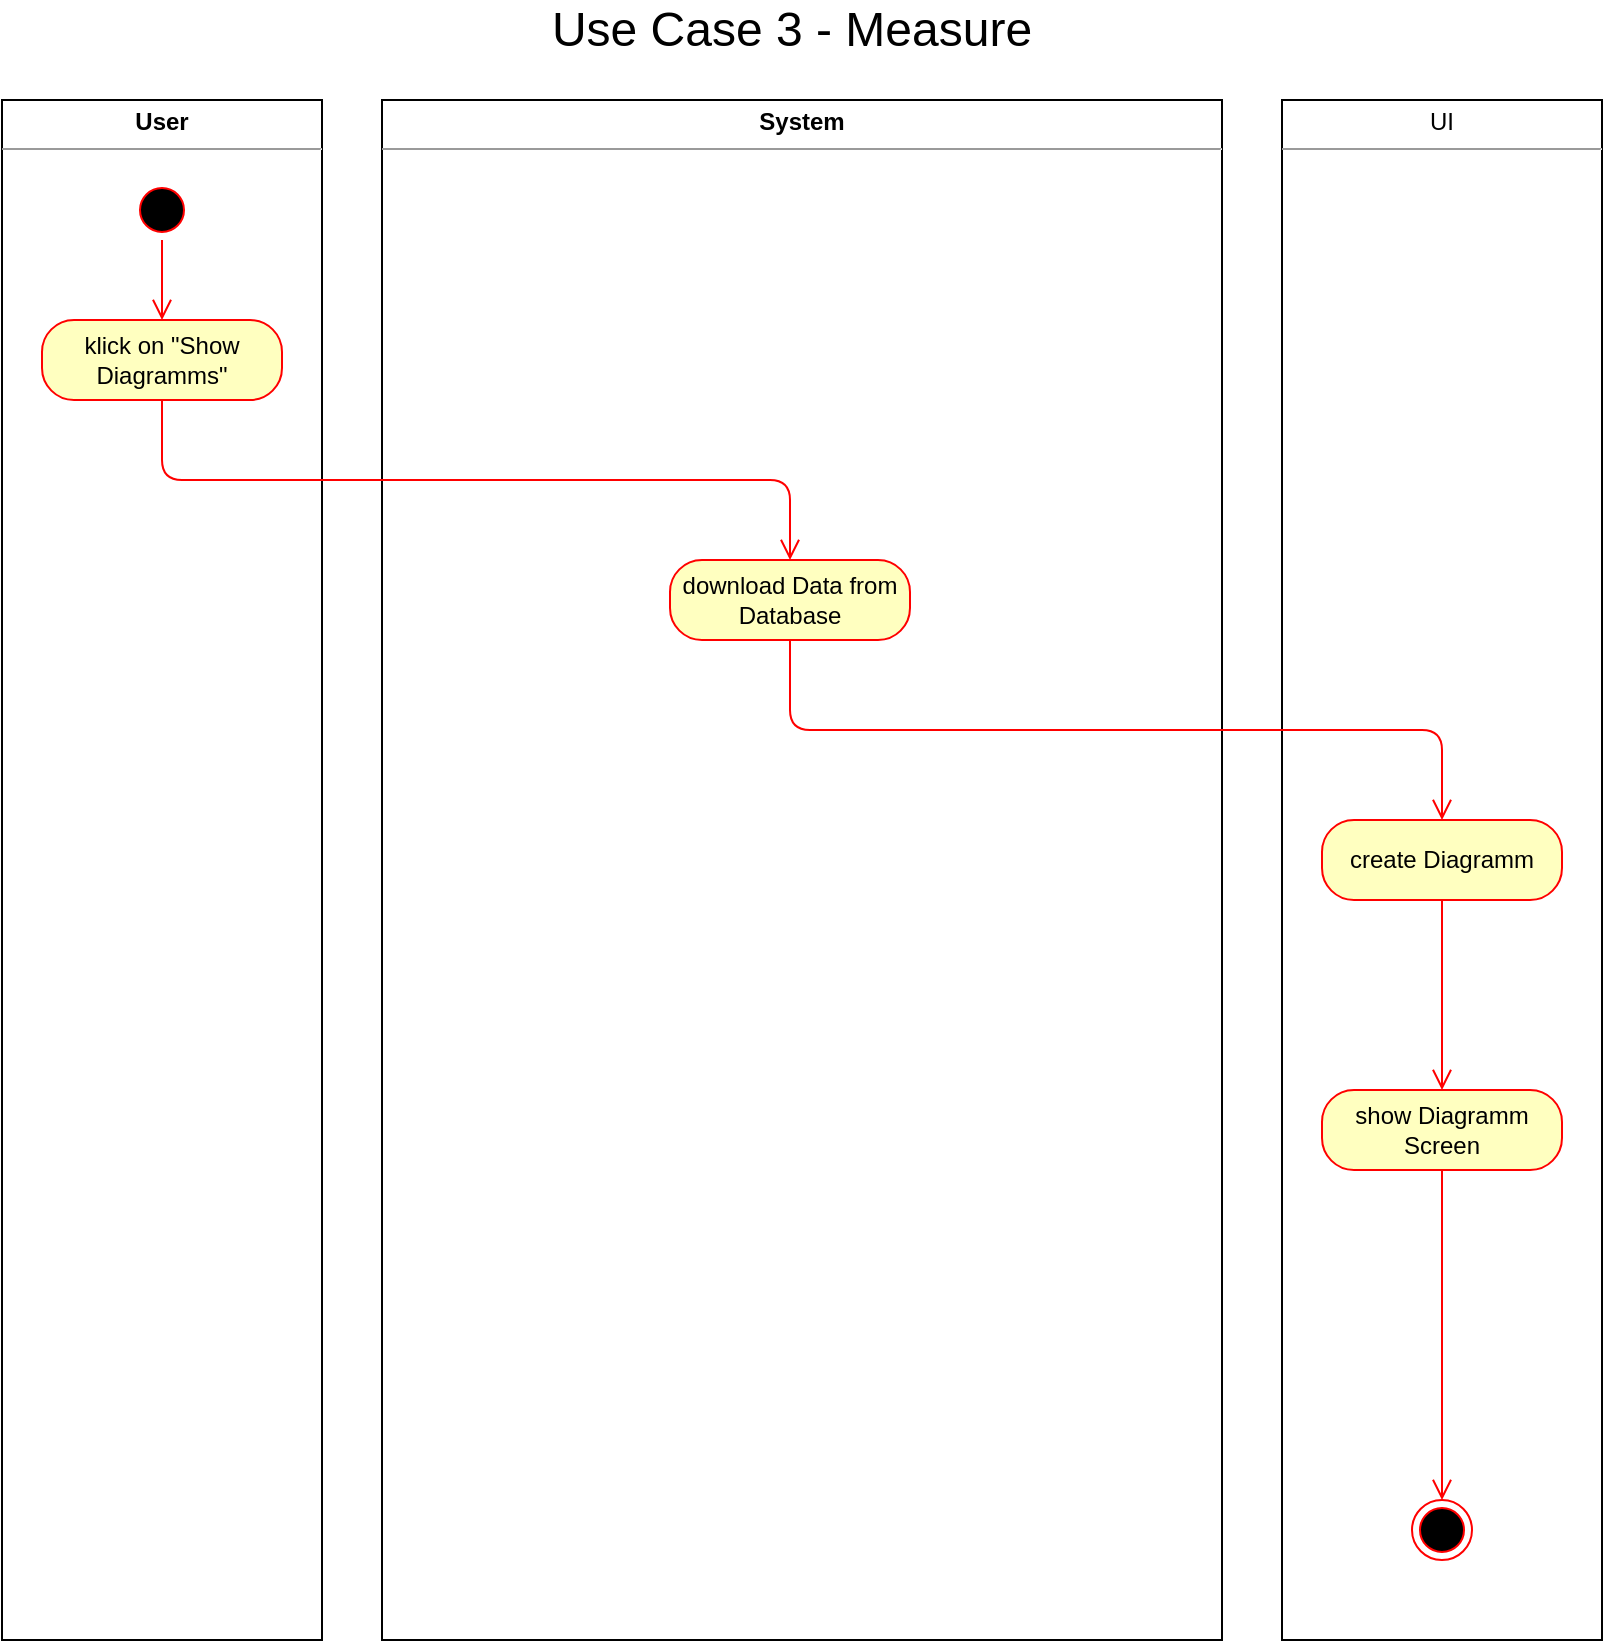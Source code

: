 <mxfile version="14.4.3" type="device"><diagram id="f9rPAaGv8muA6lNjLjqE" name="Page-1"><mxGraphModel dx="1422" dy="822" grid="1" gridSize="10" guides="1" tooltips="1" connect="1" arrows="1" fold="1" page="1" pageScale="1" pageWidth="827" pageHeight="1169" math="0" shadow="0"><root><mxCell id="0"/><mxCell id="1" parent="0"/><mxCell id="n0K0FlDOHIqg0ATt32JZ-51" value="&lt;p style=&quot;margin: 4px 0px 0px&quot; align=&quot;center&quot;&gt;&lt;b&gt;User&lt;/b&gt;&lt;/p&gt;&lt;hr size=&quot;1&quot; align=&quot;center&quot;&gt;&lt;div style=&quot;height: 2px&quot; align=&quot;center&quot;&gt;&lt;/div&gt;" style="verticalAlign=top;align=center;overflow=fill;fontSize=12;fontFamily=Helvetica;html=1;" parent="1" vertex="1"><mxGeometry x="20" y="70" width="160" height="770" as="geometry"/></mxCell><mxCell id="n0K0FlDOHIqg0ATt32JZ-53" value="&lt;p style=&quot;margin: 4px 0px 0px&quot; align=&quot;center&quot;&gt;UI&lt;br&gt;&lt;/p&gt;&lt;hr size=&quot;1&quot; align=&quot;center&quot;&gt;&lt;div style=&quot;height: 2px&quot; align=&quot;center&quot;&gt;&lt;/div&gt;" style="verticalAlign=top;align=center;overflow=fill;fontSize=12;fontFamily=Helvetica;html=1;" parent="1" vertex="1"><mxGeometry x="660" y="70" width="160" height="770" as="geometry"/></mxCell><mxCell id="n0K0FlDOHIqg0ATt32JZ-54" value="&lt;p style=&quot;margin: 4px 0px 0px&quot; align=&quot;center&quot;&gt;&lt;b&gt;System&lt;br&gt;&lt;/b&gt;&lt;/p&gt;&lt;hr size=&quot;1&quot; align=&quot;center&quot;&gt;&lt;div style=&quot;height: 2px&quot; align=&quot;center&quot;&gt;&lt;/div&gt;" style="verticalAlign=top;align=center;overflow=fill;fontSize=12;fontFamily=Helvetica;html=1;" parent="1" vertex="1"><mxGeometry x="210" y="70" width="420" height="770" as="geometry"/></mxCell><mxCell id="n0K0FlDOHIqg0ATt32JZ-58" value="" style="ellipse;html=1;shape=startState;fillColor=#000000;strokeColor=#ff0000;" parent="1" vertex="1"><mxGeometry x="85" y="110" width="30" height="30" as="geometry"/></mxCell><mxCell id="UShjSeuq5uzrtK9u0A6Q-8" value="" style="edgeStyle=orthogonalEdgeStyle;html=1;verticalAlign=bottom;endArrow=open;endSize=8;strokeColor=#ff0000;" parent="1" edge="1"><mxGeometry relative="1" as="geometry"><mxPoint x="699.97" y="500" as="targetPoint"/><mxPoint x="699.97" y="500" as="sourcePoint"/><Array as="points"><mxPoint x="699.97" y="500"/></Array></mxGeometry></mxCell><mxCell id="UShjSeuq5uzrtK9u0A6Q-44" value="" style="edgeStyle=orthogonalEdgeStyle;html=1;verticalAlign=bottom;endArrow=open;endSize=8;strokeColor=#ff0000;" parent="1" edge="1"><mxGeometry relative="1" as="geometry"><mxPoint x="140" y="690" as="targetPoint"/><mxPoint x="140" y="690" as="sourcePoint"/></mxGeometry></mxCell><mxCell id="UShjSeuq5uzrtK9u0A6Q-56" value="" style="ellipse;html=1;shape=endState;fillColor=#000000;strokeColor=#ff0000;" parent="1" vertex="1"><mxGeometry x="725" y="770" width="30" height="30" as="geometry"/></mxCell><mxCell id="RBt4AGQjrtckRbdhFuWm-1" style="edgeStyle=orthogonalEdgeStyle;orthogonalLoop=1;jettySize=auto;html=1;endArrow=open;endSize=8;strokeColor=#ff0000;exitX=0.5;exitY=1;exitDx=0;exitDy=0;" edge="1" parent="1" source="9GX3ajlvQ_5G0iJhpfO5-10" target="aSxXgHa3V8pkT4j0wUZJ-2"><mxGeometry relative="1" as="geometry"/></mxCell><mxCell id="9GX3ajlvQ_5G0iJhpfO5-10" value="klick on &quot;Show Diagramms&quot;" style="rounded=1;whiteSpace=wrap;html=1;arcSize=40;fontColor=#000000;fillColor=#ffffc0;strokeColor=#ff0000;" parent="1" vertex="1"><mxGeometry x="40" y="180" width="120" height="40" as="geometry"/></mxCell><mxCell id="aSxXgHa3V8pkT4j0wUZJ-1" value="Use Case 3 - Measure" style="text;html=1;strokeColor=none;fillColor=none;align=center;verticalAlign=middle;whiteSpace=wrap;rounded=0;fontSize=24;" parent="1" vertex="1"><mxGeometry x="20" y="20" width="790" height="30" as="geometry"/></mxCell><mxCell id="RBt4AGQjrtckRbdhFuWm-3" style="edgeStyle=orthogonalEdgeStyle;orthogonalLoop=1;jettySize=auto;html=1;endArrow=open;endSize=8;strokeColor=#ff0000;exitX=0.5;exitY=1;exitDx=0;exitDy=0;" edge="1" parent="1" source="aSxXgHa3V8pkT4j0wUZJ-16" target="RBt4AGQjrtckRbdhFuWm-2"><mxGeometry relative="1" as="geometry"/></mxCell><mxCell id="aSxXgHa3V8pkT4j0wUZJ-2" value="download Data from Database" style="rounded=1;whiteSpace=wrap;html=1;arcSize=40;fontColor=#000000;fillColor=#ffffc0;strokeColor=#ff0000;" parent="1" vertex="1"><mxGeometry x="354" y="300" width="120" height="40" as="geometry"/></mxCell><mxCell id="aSxXgHa3V8pkT4j0wUZJ-6" value="" style="edgeStyle=orthogonalEdgeStyle;html=1;verticalAlign=bottom;endArrow=open;endSize=8;strokeColor=#ff0000;entryX=0.5;entryY=0;entryDx=0;entryDy=0;exitX=0.5;exitY=1;exitDx=0;exitDy=0;" parent="1" source="n0K0FlDOHIqg0ATt32JZ-58" target="9GX3ajlvQ_5G0iJhpfO5-10" edge="1"><mxGeometry relative="1" as="geometry"><mxPoint x="419.5" y="350" as="targetPoint"/><mxPoint x="419.5" y="150" as="sourcePoint"/></mxGeometry></mxCell><mxCell id="RBt4AGQjrtckRbdhFuWm-4" value="" style="edgeStyle=orthogonalEdgeStyle;orthogonalLoop=1;jettySize=auto;html=1;endArrow=open;endSize=8;strokeColor=#ff0000;" edge="1" parent="1" source="RBt4AGQjrtckRbdhFuWm-2" target="UShjSeuq5uzrtK9u0A6Q-56"><mxGeometry relative="1" as="geometry"/></mxCell><mxCell id="RBt4AGQjrtckRbdhFuWm-2" value="show Diagramm Screen" style="rounded=1;whiteSpace=wrap;html=1;arcSize=40;fontColor=#000000;fillColor=#ffffc0;strokeColor=#ff0000;" vertex="1" parent="1"><mxGeometry x="680" y="565" width="120" height="40" as="geometry"/></mxCell><mxCell id="aSxXgHa3V8pkT4j0wUZJ-16" value="create Diagramm" style="rounded=1;whiteSpace=wrap;html=1;arcSize=40;fontColor=#000000;fillColor=#ffffc0;strokeColor=#ff0000;" parent="1" vertex="1"><mxGeometry x="680" y="430" width="120" height="40" as="geometry"/></mxCell><mxCell id="RBt4AGQjrtckRbdhFuWm-5" style="edgeStyle=orthogonalEdgeStyle;orthogonalLoop=1;jettySize=auto;html=1;endArrow=open;endSize=8;strokeColor=#ff0000;exitX=0.5;exitY=1;exitDx=0;exitDy=0;" edge="1" parent="1" source="aSxXgHa3V8pkT4j0wUZJ-2" target="aSxXgHa3V8pkT4j0wUZJ-16"><mxGeometry relative="1" as="geometry"><mxPoint x="414" y="310" as="sourcePoint"/><mxPoint x="740" y="700" as="targetPoint"/></mxGeometry></mxCell></root></mxGraphModel></diagram></mxfile>